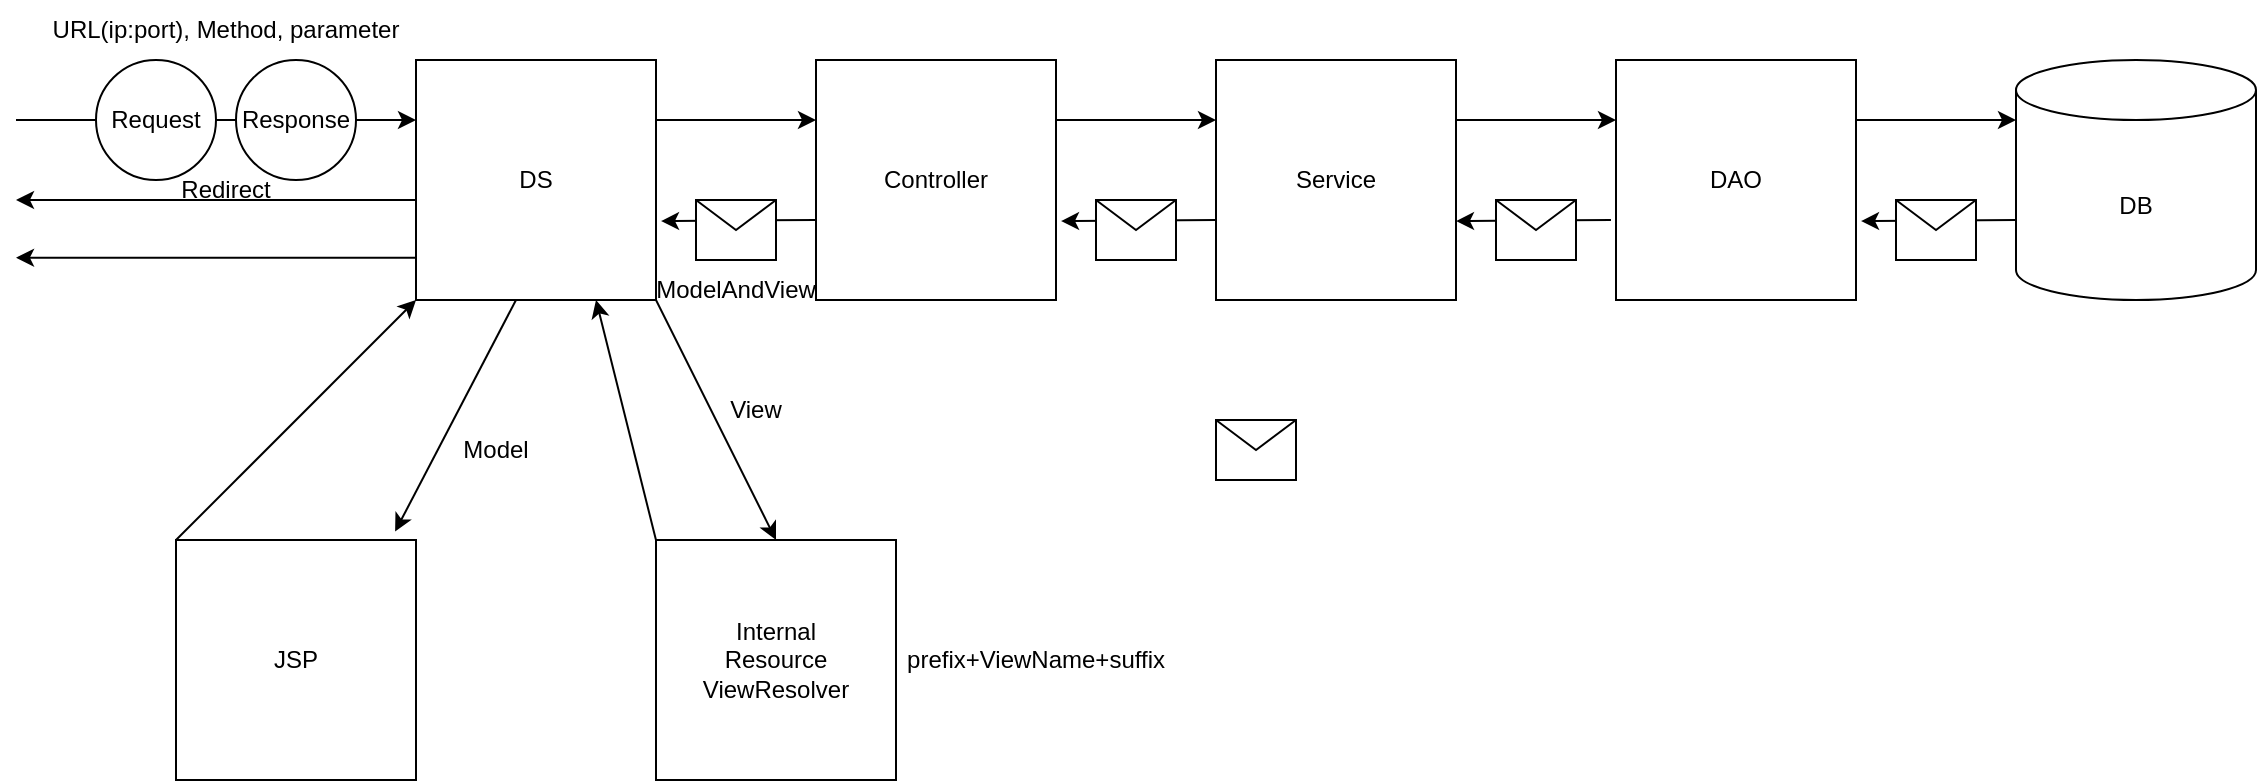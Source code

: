 <mxfile version="20.8.17" type="github">
  <diagram name="페이지-1" id="GGqySA87024tkyD-t-VR">
    <mxGraphModel dx="2514" dy="936" grid="1" gridSize="10" guides="1" tooltips="1" connect="1" arrows="1" fold="1" page="1" pageScale="1" pageWidth="827" pageHeight="1169" math="0" shadow="0">
      <root>
        <mxCell id="0" />
        <mxCell id="1" parent="0" />
        <mxCell id="iEggTIwabMXd5zdSDjMg-40" value="" style="endArrow=classic;html=1;rounded=0;" edge="1" parent="1">
          <mxGeometry width="50" height="50" relative="1" as="geometry">
            <mxPoint x="-160" y="465" as="sourcePoint" />
            <mxPoint x="-220" y="525" as="targetPoint" />
          </mxGeometry>
        </mxCell>
        <mxCell id="iEggTIwabMXd5zdSDjMg-1" value="DB&lt;br&gt;" style="shape=cylinder3;whiteSpace=wrap;html=1;boundedLbl=1;backgroundOutline=1;size=15;" vertex="1" parent="1">
          <mxGeometry x="680" y="200" width="120" height="120" as="geometry" />
        </mxCell>
        <mxCell id="iEggTIwabMXd5zdSDjMg-2" value="Service&lt;br&gt;" style="rounded=0;whiteSpace=wrap;html=1;" vertex="1" parent="1">
          <mxGeometry x="280" y="200" width="120" height="120" as="geometry" />
        </mxCell>
        <mxCell id="iEggTIwabMXd5zdSDjMg-4" value="Controller" style="rounded=0;whiteSpace=wrap;html=1;" vertex="1" parent="1">
          <mxGeometry x="80" y="200" width="120" height="120" as="geometry" />
        </mxCell>
        <mxCell id="iEggTIwabMXd5zdSDjMg-5" value="DS&lt;br&gt;" style="rounded=0;whiteSpace=wrap;html=1;" vertex="1" parent="1">
          <mxGeometry x="-120" y="200" width="120" height="120" as="geometry" />
        </mxCell>
        <mxCell id="iEggTIwabMXd5zdSDjMg-6" value="JSP" style="rounded=0;whiteSpace=wrap;html=1;" vertex="1" parent="1">
          <mxGeometry x="-240" y="440" width="120" height="120" as="geometry" />
        </mxCell>
        <mxCell id="iEggTIwabMXd5zdSDjMg-7" value="Internal&lt;br&gt;Resource&lt;br&gt;ViewResolver" style="rounded=0;whiteSpace=wrap;html=1;" vertex="1" parent="1">
          <mxGeometry y="440" width="120" height="120" as="geometry" />
        </mxCell>
        <mxCell id="iEggTIwabMXd5zdSDjMg-15" value="" style="endArrow=classic;html=1;rounded=0;entryX=0.75;entryY=1;entryDx=0;entryDy=0;exitX=0;exitY=0;exitDx=0;exitDy=0;" edge="1" parent="1" source="iEggTIwabMXd5zdSDjMg-7" target="iEggTIwabMXd5zdSDjMg-5">
          <mxGeometry width="50" height="50" relative="1" as="geometry">
            <mxPoint y="430" as="sourcePoint" />
            <mxPoint x="-30" y="360" as="targetPoint" />
          </mxGeometry>
        </mxCell>
        <mxCell id="iEggTIwabMXd5zdSDjMg-3" value="DAO&lt;br&gt;" style="rounded=0;whiteSpace=wrap;html=1;" vertex="1" parent="1">
          <mxGeometry x="480" y="200" width="120" height="120" as="geometry" />
        </mxCell>
        <mxCell id="iEggTIwabMXd5zdSDjMg-24" value="" style="endArrow=classic;html=1;rounded=0;" edge="1" parent="1">
          <mxGeometry width="50" height="50" relative="1" as="geometry">
            <mxPoint y="230" as="sourcePoint" />
            <mxPoint x="80" y="230" as="targetPoint" />
          </mxGeometry>
        </mxCell>
        <mxCell id="iEggTIwabMXd5zdSDjMg-26" value="" style="endArrow=classic;html=1;rounded=0;exitX=0;exitY=0.75;exitDx=0;exitDy=0;" edge="1" parent="1">
          <mxGeometry width="50" height="50" relative="1" as="geometry">
            <mxPoint x="-120" y="270" as="sourcePoint" />
            <mxPoint x="-320" y="270" as="targetPoint" />
          </mxGeometry>
        </mxCell>
        <mxCell id="iEggTIwabMXd5zdSDjMg-27" value="" style="endArrow=classic;html=1;rounded=0;entryX=1.021;entryY=0.671;entryDx=0;entryDy=0;exitX=0;exitY=0.75;exitDx=0;exitDy=0;entryPerimeter=0;" edge="1" parent="1" target="iEggTIwabMXd5zdSDjMg-3">
          <mxGeometry width="50" height="50" relative="1" as="geometry">
            <mxPoint x="680" y="280" as="sourcePoint" />
            <mxPoint x="630" y="280" as="targetPoint" />
          </mxGeometry>
        </mxCell>
        <mxCell id="iEggTIwabMXd5zdSDjMg-30" value="" style="endArrow=classic;html=1;rounded=0;entryX=0;entryY=1;entryDx=0;entryDy=0;exitX=0;exitY=0;exitDx=0;exitDy=0;" edge="1" parent="1" source="iEggTIwabMXd5zdSDjMg-6" target="iEggTIwabMXd5zdSDjMg-5">
          <mxGeometry width="50" height="50" relative="1" as="geometry">
            <mxPoint x="-170" y="380" as="sourcePoint" />
            <mxPoint x="-130" y="352.5" as="targetPoint" />
          </mxGeometry>
        </mxCell>
        <mxCell id="iEggTIwabMXd5zdSDjMg-31" value="" style="endArrow=classic;html=1;rounded=0;entryX=0.913;entryY=-0.035;entryDx=0;entryDy=0;entryPerimeter=0;" edge="1" parent="1" target="iEggTIwabMXd5zdSDjMg-6">
          <mxGeometry width="50" height="50" relative="1" as="geometry">
            <mxPoint x="-70" y="320" as="sourcePoint" />
            <mxPoint x="-80" y="400" as="targetPoint" />
          </mxGeometry>
        </mxCell>
        <mxCell id="iEggTIwabMXd5zdSDjMg-33" value="" style="endArrow=classic;html=1;rounded=0;startArrow=none;" edge="1" parent="1" source="iEggTIwabMXd5zdSDjMg-36">
          <mxGeometry width="50" height="50" relative="1" as="geometry">
            <mxPoint x="-320" y="230" as="sourcePoint" />
            <mxPoint x="-120" y="230" as="targetPoint" />
          </mxGeometry>
        </mxCell>
        <mxCell id="iEggTIwabMXd5zdSDjMg-39" value="prefix+ViewName+suffix&lt;br&gt;" style="text;html=1;strokeColor=none;fillColor=none;align=center;verticalAlign=middle;whiteSpace=wrap;rounded=0;" vertex="1" parent="1">
          <mxGeometry x="160" y="485" width="60" height="30" as="geometry" />
        </mxCell>
        <mxCell id="iEggTIwabMXd5zdSDjMg-41" value="Model" style="text;html=1;strokeColor=none;fillColor=none;align=center;verticalAlign=middle;whiteSpace=wrap;rounded=0;" vertex="1" parent="1">
          <mxGeometry x="-110" y="380" width="60" height="30" as="geometry" />
        </mxCell>
        <mxCell id="iEggTIwabMXd5zdSDjMg-43" value="" style="endArrow=classic;html=1;rounded=0;" edge="1" parent="1">
          <mxGeometry width="50" height="50" relative="1" as="geometry">
            <mxPoint x="200" y="230" as="sourcePoint" />
            <mxPoint x="280" y="230" as="targetPoint" />
          </mxGeometry>
        </mxCell>
        <mxCell id="iEggTIwabMXd5zdSDjMg-44" value="" style="endArrow=classic;html=1;rounded=0;" edge="1" parent="1">
          <mxGeometry width="50" height="50" relative="1" as="geometry">
            <mxPoint x="400" y="230" as="sourcePoint" />
            <mxPoint x="480" y="230" as="targetPoint" />
          </mxGeometry>
        </mxCell>
        <mxCell id="iEggTIwabMXd5zdSDjMg-45" value="" style="endArrow=classic;html=1;rounded=0;" edge="1" parent="1">
          <mxGeometry width="50" height="50" relative="1" as="geometry">
            <mxPoint x="600" y="230" as="sourcePoint" />
            <mxPoint x="680" y="230" as="targetPoint" />
          </mxGeometry>
        </mxCell>
        <mxCell id="iEggTIwabMXd5zdSDjMg-46" value="" style="endArrow=classic;html=1;rounded=0;entryX=1.021;entryY=0.671;entryDx=0;entryDy=0;exitX=0;exitY=0.75;exitDx=0;exitDy=0;entryPerimeter=0;" edge="1" parent="1">
          <mxGeometry width="50" height="50" relative="1" as="geometry">
            <mxPoint x="477.48" y="280" as="sourcePoint" />
            <mxPoint x="400" y="280.52" as="targetPoint" />
          </mxGeometry>
        </mxCell>
        <mxCell id="iEggTIwabMXd5zdSDjMg-48" value="" style="shape=message;html=1;html=1;outlineConnect=0;labelPosition=center;verticalLabelPosition=bottom;align=center;verticalAlign=top;" vertex="1" parent="1">
          <mxGeometry x="620" y="270" width="40" height="30" as="geometry" />
        </mxCell>
        <mxCell id="iEggTIwabMXd5zdSDjMg-51" value="" style="shape=message;html=1;html=1;outlineConnect=0;labelPosition=center;verticalLabelPosition=bottom;align=center;verticalAlign=top;" vertex="1" parent="1">
          <mxGeometry x="280" y="380" width="40" height="30" as="geometry" />
        </mxCell>
        <mxCell id="iEggTIwabMXd5zdSDjMg-52" value="" style="shape=message;html=1;html=1;outlineConnect=0;labelPosition=center;verticalLabelPosition=bottom;align=center;verticalAlign=top;" vertex="1" parent="1">
          <mxGeometry x="420" y="270" width="40" height="30" as="geometry" />
        </mxCell>
        <mxCell id="iEggTIwabMXd5zdSDjMg-53" value="" style="endArrow=classic;html=1;rounded=0;entryX=1.021;entryY=0.671;entryDx=0;entryDy=0;exitX=0;exitY=0.75;exitDx=0;exitDy=0;entryPerimeter=0;" edge="1" parent="1">
          <mxGeometry width="50" height="50" relative="1" as="geometry">
            <mxPoint x="280" y="280" as="sourcePoint" />
            <mxPoint x="202.52" y="280.52" as="targetPoint" />
          </mxGeometry>
        </mxCell>
        <mxCell id="iEggTIwabMXd5zdSDjMg-54" value="" style="endArrow=classic;html=1;rounded=0;entryX=1.021;entryY=0.671;entryDx=0;entryDy=0;exitX=0;exitY=0.75;exitDx=0;exitDy=0;entryPerimeter=0;" edge="1" parent="1">
          <mxGeometry width="50" height="50" relative="1" as="geometry">
            <mxPoint x="80" y="280" as="sourcePoint" />
            <mxPoint x="2.52" y="280.52" as="targetPoint" />
          </mxGeometry>
        </mxCell>
        <mxCell id="iEggTIwabMXd5zdSDjMg-50" value="" style="shape=message;html=1;html=1;outlineConnect=0;labelPosition=center;verticalLabelPosition=bottom;align=center;verticalAlign=top;" vertex="1" parent="1">
          <mxGeometry x="220" y="270" width="40" height="30" as="geometry" />
        </mxCell>
        <mxCell id="iEggTIwabMXd5zdSDjMg-47" value="" style="shape=message;html=1;html=1;outlineConnect=0;labelPosition=center;verticalLabelPosition=bottom;align=center;verticalAlign=top;" vertex="1" parent="1">
          <mxGeometry x="20" y="270" width="40" height="30" as="geometry" />
        </mxCell>
        <mxCell id="iEggTIwabMXd5zdSDjMg-57" value="ModelAndView" style="text;html=1;strokeColor=none;fillColor=none;align=center;verticalAlign=middle;whiteSpace=wrap;rounded=0;" vertex="1" parent="1">
          <mxGeometry x="10" y="300" width="60" height="30" as="geometry" />
        </mxCell>
        <mxCell id="iEggTIwabMXd5zdSDjMg-58" value="" style="endArrow=none;html=1;rounded=0;" edge="1" parent="1" target="iEggTIwabMXd5zdSDjMg-35">
          <mxGeometry width="50" height="50" relative="1" as="geometry">
            <mxPoint x="-320" y="230" as="sourcePoint" />
            <mxPoint x="-120" y="230" as="targetPoint" />
          </mxGeometry>
        </mxCell>
        <mxCell id="iEggTIwabMXd5zdSDjMg-35" value="Request" style="ellipse;whiteSpace=wrap;html=1;aspect=fixed;" vertex="1" parent="1">
          <mxGeometry x="-280" y="200" width="60" height="60" as="geometry" />
        </mxCell>
        <mxCell id="iEggTIwabMXd5zdSDjMg-60" value="" style="endArrow=none;html=1;rounded=0;startArrow=none;" edge="1" parent="1" source="iEggTIwabMXd5zdSDjMg-35" target="iEggTIwabMXd5zdSDjMg-36">
          <mxGeometry width="50" height="50" relative="1" as="geometry">
            <mxPoint x="-220" y="230" as="sourcePoint" />
            <mxPoint x="-120" y="230" as="targetPoint" />
          </mxGeometry>
        </mxCell>
        <mxCell id="iEggTIwabMXd5zdSDjMg-36" value="Response" style="ellipse;whiteSpace=wrap;html=1;aspect=fixed;" vertex="1" parent="1">
          <mxGeometry x="-210" y="200" width="60" height="60" as="geometry" />
        </mxCell>
        <mxCell id="iEggTIwabMXd5zdSDjMg-61" value="URL(ip:port), Method, parameter" style="text;html=1;strokeColor=none;fillColor=none;align=center;verticalAlign=middle;whiteSpace=wrap;rounded=0;" vertex="1" parent="1">
          <mxGeometry x="-320" y="170" width="210" height="30" as="geometry" />
        </mxCell>
        <mxCell id="iEggTIwabMXd5zdSDjMg-62" value="" style="endArrow=classic;html=1;rounded=0;exitX=0;exitY=0.75;exitDx=0;exitDy=0;" edge="1" parent="1">
          <mxGeometry width="50" height="50" relative="1" as="geometry">
            <mxPoint x="-120" y="298.82" as="sourcePoint" />
            <mxPoint x="-320" y="298.82" as="targetPoint" />
          </mxGeometry>
        </mxCell>
        <mxCell id="iEggTIwabMXd5zdSDjMg-63" value="Redirect" style="text;html=1;strokeColor=none;fillColor=none;align=center;verticalAlign=middle;whiteSpace=wrap;rounded=0;" vertex="1" parent="1">
          <mxGeometry x="-245" y="250" width="60" height="30" as="geometry" />
        </mxCell>
        <mxCell id="iEggTIwabMXd5zdSDjMg-65" value="" style="endArrow=classic;html=1;rounded=0;entryX=0.5;entryY=0;entryDx=0;entryDy=0;" edge="1" parent="1" target="iEggTIwabMXd5zdSDjMg-7">
          <mxGeometry width="50" height="50" relative="1" as="geometry">
            <mxPoint y="320" as="sourcePoint" />
            <mxPoint x="60" y="390" as="targetPoint" />
          </mxGeometry>
        </mxCell>
        <mxCell id="iEggTIwabMXd5zdSDjMg-66" value="View" style="text;html=1;strokeColor=none;fillColor=none;align=center;verticalAlign=middle;whiteSpace=wrap;rounded=0;" vertex="1" parent="1">
          <mxGeometry x="20" y="360" width="60" height="30" as="geometry" />
        </mxCell>
      </root>
    </mxGraphModel>
  </diagram>
</mxfile>
